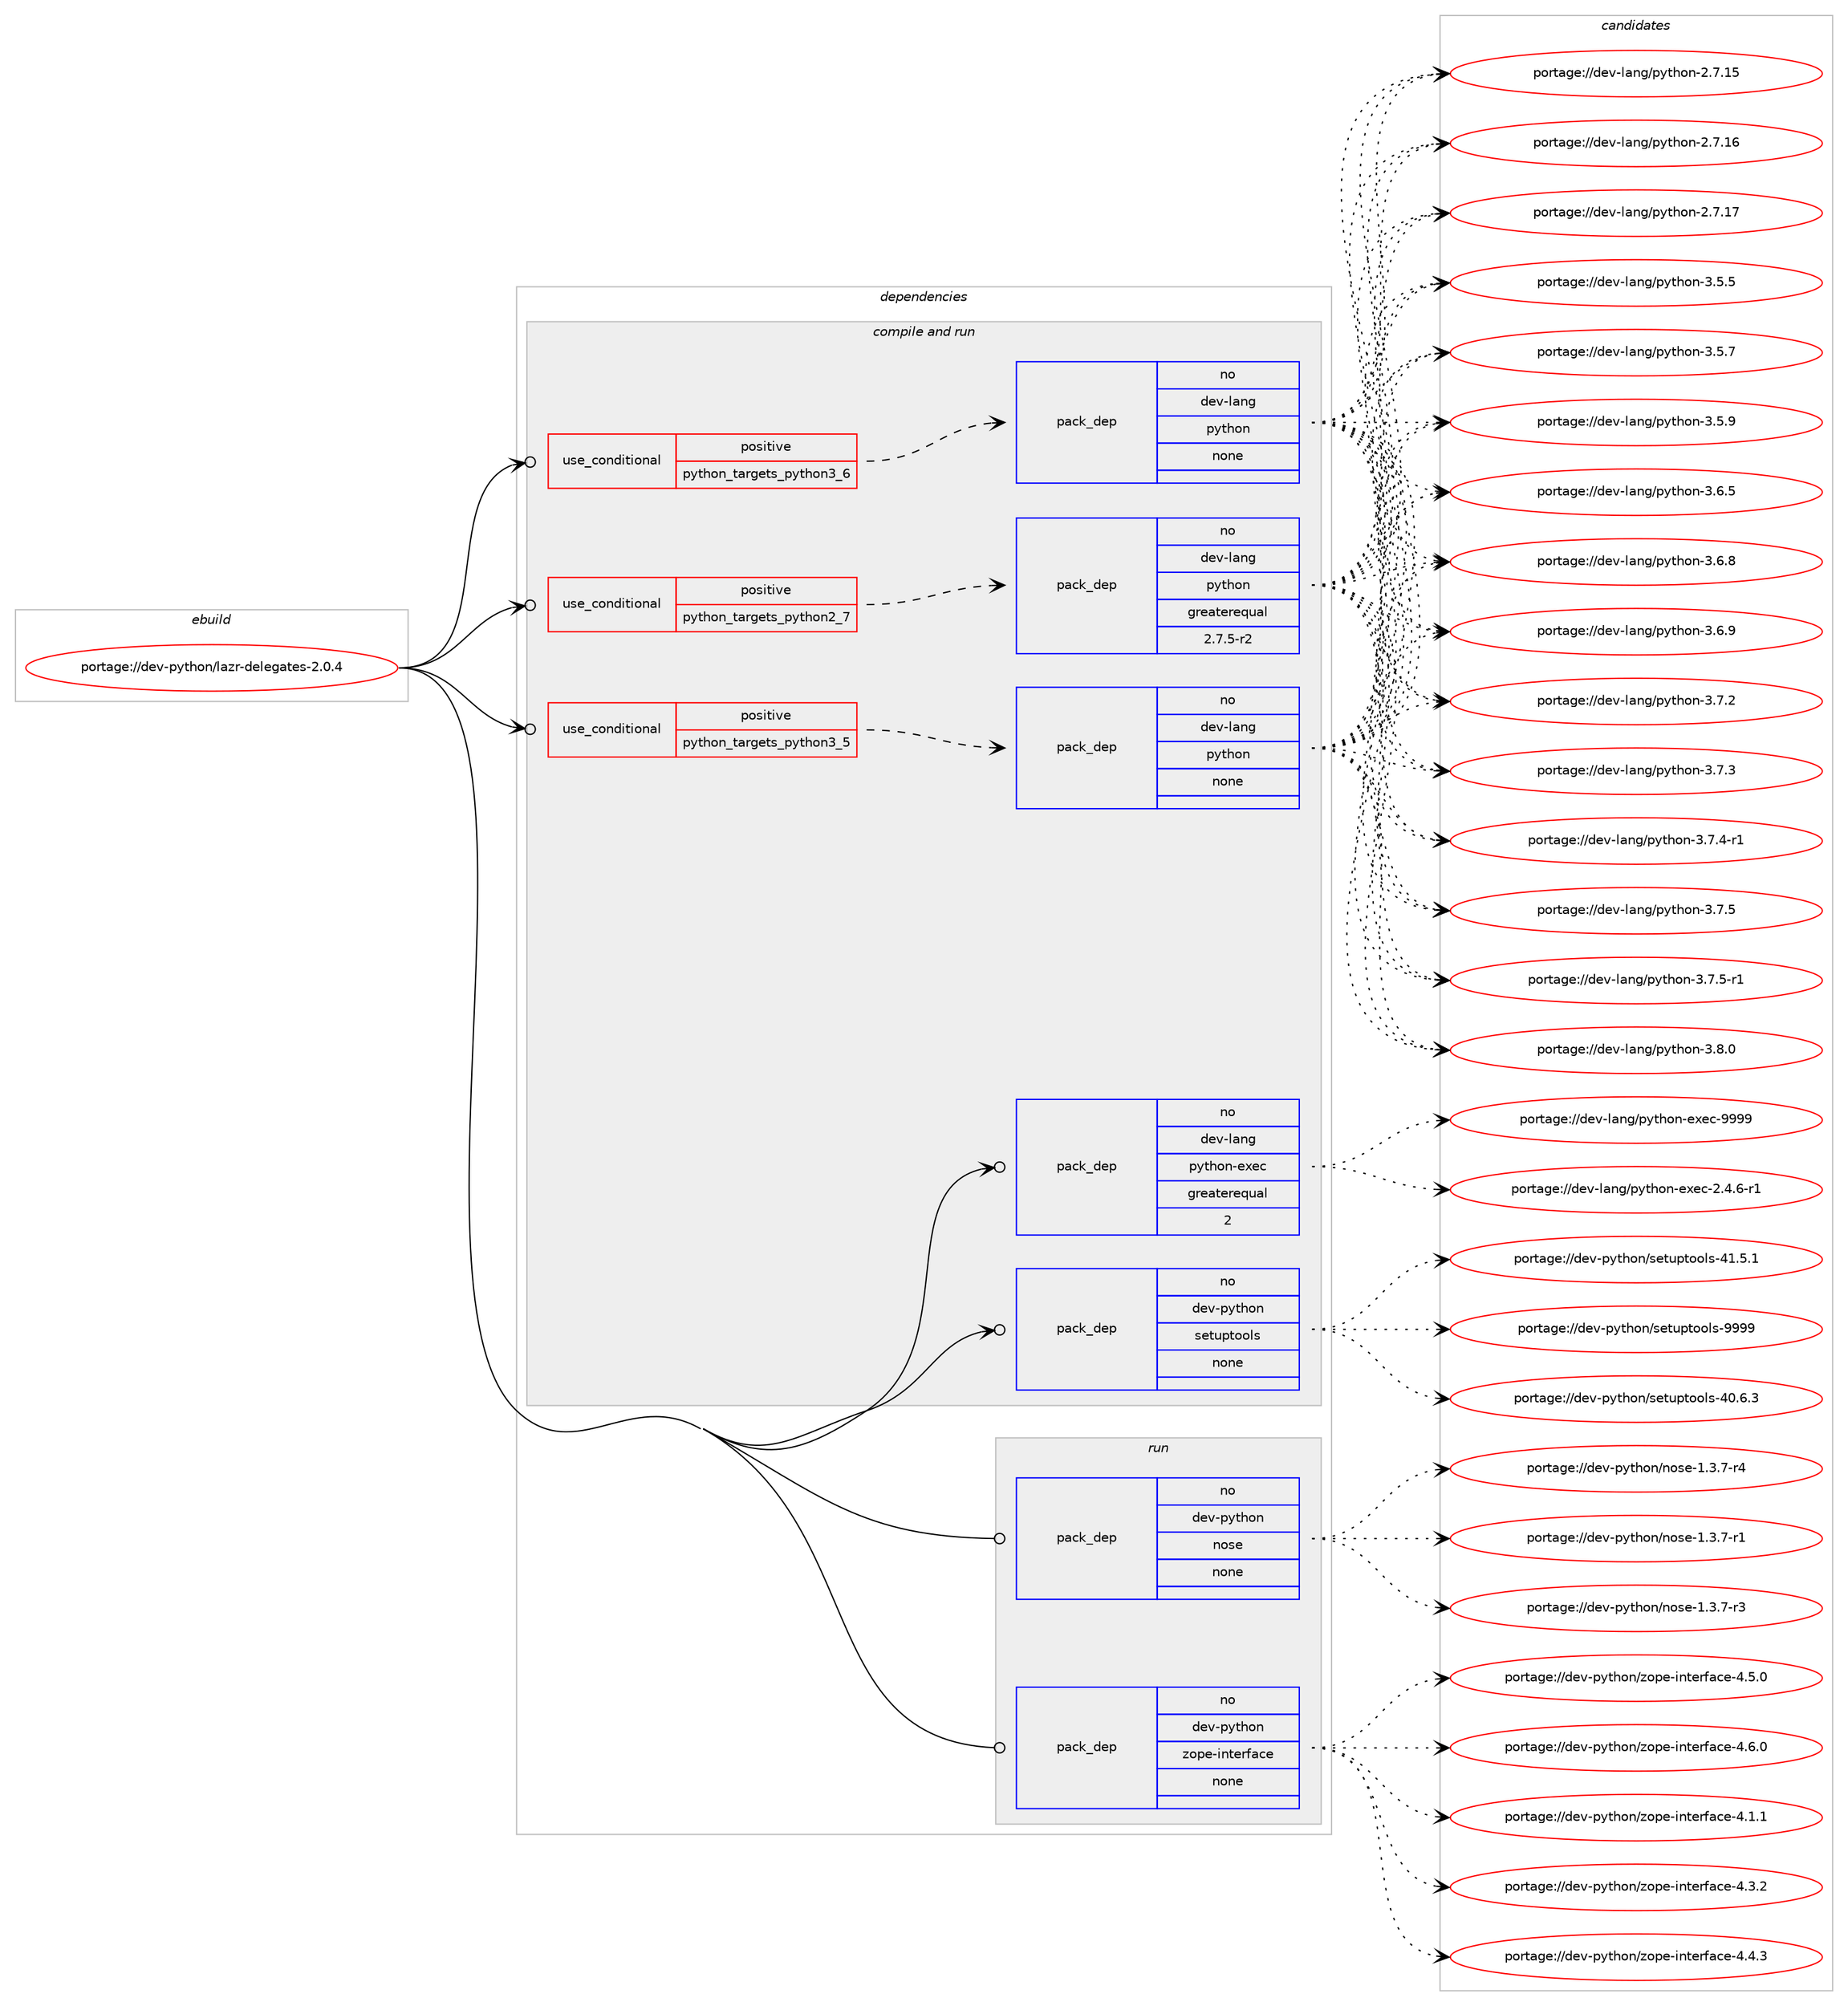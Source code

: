 digraph prolog {

# *************
# Graph options
# *************

newrank=true;
concentrate=true;
compound=true;
graph [rankdir=LR,fontname=Helvetica,fontsize=10,ranksep=1.5];#, ranksep=2.5, nodesep=0.2];
edge  [arrowhead=vee];
node  [fontname=Helvetica,fontsize=10];

# **********
# The ebuild
# **********

subgraph cluster_leftcol {
color=gray;
rank=same;
label=<<i>ebuild</i>>;
id [label="portage://dev-python/lazr-delegates-2.0.4", color=red, width=4, href="../dev-python/lazr-delegates-2.0.4.svg"];
}

# ****************
# The dependencies
# ****************

subgraph cluster_midcol {
color=gray;
label=<<i>dependencies</i>>;
subgraph cluster_compile {
fillcolor="#eeeeee";
style=filled;
label=<<i>compile</i>>;
}
subgraph cluster_compileandrun {
fillcolor="#eeeeee";
style=filled;
label=<<i>compile and run</i>>;
subgraph cond31107 {
dependency147438 [label=<<TABLE BORDER="0" CELLBORDER="1" CELLSPACING="0" CELLPADDING="4"><TR><TD ROWSPAN="3" CELLPADDING="10">use_conditional</TD></TR><TR><TD>positive</TD></TR><TR><TD>python_targets_python2_7</TD></TR></TABLE>>, shape=none, color=red];
subgraph pack113008 {
dependency147439 [label=<<TABLE BORDER="0" CELLBORDER="1" CELLSPACING="0" CELLPADDING="4" WIDTH="220"><TR><TD ROWSPAN="6" CELLPADDING="30">pack_dep</TD></TR><TR><TD WIDTH="110">no</TD></TR><TR><TD>dev-lang</TD></TR><TR><TD>python</TD></TR><TR><TD>greaterequal</TD></TR><TR><TD>2.7.5-r2</TD></TR></TABLE>>, shape=none, color=blue];
}
dependency147438:e -> dependency147439:w [weight=20,style="dashed",arrowhead="vee"];
}
id:e -> dependency147438:w [weight=20,style="solid",arrowhead="odotvee"];
subgraph cond31108 {
dependency147440 [label=<<TABLE BORDER="0" CELLBORDER="1" CELLSPACING="0" CELLPADDING="4"><TR><TD ROWSPAN="3" CELLPADDING="10">use_conditional</TD></TR><TR><TD>positive</TD></TR><TR><TD>python_targets_python3_5</TD></TR></TABLE>>, shape=none, color=red];
subgraph pack113009 {
dependency147441 [label=<<TABLE BORDER="0" CELLBORDER="1" CELLSPACING="0" CELLPADDING="4" WIDTH="220"><TR><TD ROWSPAN="6" CELLPADDING="30">pack_dep</TD></TR><TR><TD WIDTH="110">no</TD></TR><TR><TD>dev-lang</TD></TR><TR><TD>python</TD></TR><TR><TD>none</TD></TR><TR><TD></TD></TR></TABLE>>, shape=none, color=blue];
}
dependency147440:e -> dependency147441:w [weight=20,style="dashed",arrowhead="vee"];
}
id:e -> dependency147440:w [weight=20,style="solid",arrowhead="odotvee"];
subgraph cond31109 {
dependency147442 [label=<<TABLE BORDER="0" CELLBORDER="1" CELLSPACING="0" CELLPADDING="4"><TR><TD ROWSPAN="3" CELLPADDING="10">use_conditional</TD></TR><TR><TD>positive</TD></TR><TR><TD>python_targets_python3_6</TD></TR></TABLE>>, shape=none, color=red];
subgraph pack113010 {
dependency147443 [label=<<TABLE BORDER="0" CELLBORDER="1" CELLSPACING="0" CELLPADDING="4" WIDTH="220"><TR><TD ROWSPAN="6" CELLPADDING="30">pack_dep</TD></TR><TR><TD WIDTH="110">no</TD></TR><TR><TD>dev-lang</TD></TR><TR><TD>python</TD></TR><TR><TD>none</TD></TR><TR><TD></TD></TR></TABLE>>, shape=none, color=blue];
}
dependency147442:e -> dependency147443:w [weight=20,style="dashed",arrowhead="vee"];
}
id:e -> dependency147442:w [weight=20,style="solid",arrowhead="odotvee"];
subgraph pack113011 {
dependency147444 [label=<<TABLE BORDER="0" CELLBORDER="1" CELLSPACING="0" CELLPADDING="4" WIDTH="220"><TR><TD ROWSPAN="6" CELLPADDING="30">pack_dep</TD></TR><TR><TD WIDTH="110">no</TD></TR><TR><TD>dev-lang</TD></TR><TR><TD>python-exec</TD></TR><TR><TD>greaterequal</TD></TR><TR><TD>2</TD></TR></TABLE>>, shape=none, color=blue];
}
id:e -> dependency147444:w [weight=20,style="solid",arrowhead="odotvee"];
subgraph pack113012 {
dependency147445 [label=<<TABLE BORDER="0" CELLBORDER="1" CELLSPACING="0" CELLPADDING="4" WIDTH="220"><TR><TD ROWSPAN="6" CELLPADDING="30">pack_dep</TD></TR><TR><TD WIDTH="110">no</TD></TR><TR><TD>dev-python</TD></TR><TR><TD>setuptools</TD></TR><TR><TD>none</TD></TR><TR><TD></TD></TR></TABLE>>, shape=none, color=blue];
}
id:e -> dependency147445:w [weight=20,style="solid",arrowhead="odotvee"];
}
subgraph cluster_run {
fillcolor="#eeeeee";
style=filled;
label=<<i>run</i>>;
subgraph pack113013 {
dependency147446 [label=<<TABLE BORDER="0" CELLBORDER="1" CELLSPACING="0" CELLPADDING="4" WIDTH="220"><TR><TD ROWSPAN="6" CELLPADDING="30">pack_dep</TD></TR><TR><TD WIDTH="110">no</TD></TR><TR><TD>dev-python</TD></TR><TR><TD>nose</TD></TR><TR><TD>none</TD></TR><TR><TD></TD></TR></TABLE>>, shape=none, color=blue];
}
id:e -> dependency147446:w [weight=20,style="solid",arrowhead="odot"];
subgraph pack113014 {
dependency147447 [label=<<TABLE BORDER="0" CELLBORDER="1" CELLSPACING="0" CELLPADDING="4" WIDTH="220"><TR><TD ROWSPAN="6" CELLPADDING="30">pack_dep</TD></TR><TR><TD WIDTH="110">no</TD></TR><TR><TD>dev-python</TD></TR><TR><TD>zope-interface</TD></TR><TR><TD>none</TD></TR><TR><TD></TD></TR></TABLE>>, shape=none, color=blue];
}
id:e -> dependency147447:w [weight=20,style="solid",arrowhead="odot"];
}
}

# **************
# The candidates
# **************

subgraph cluster_choices {
rank=same;
color=gray;
label=<<i>candidates</i>>;

subgraph choice113008 {
color=black;
nodesep=1;
choiceportage10010111845108971101034711212111610411111045504655464953 [label="portage://dev-lang/python-2.7.15", color=red, width=4,href="../dev-lang/python-2.7.15.svg"];
choiceportage10010111845108971101034711212111610411111045504655464954 [label="portage://dev-lang/python-2.7.16", color=red, width=4,href="../dev-lang/python-2.7.16.svg"];
choiceportage10010111845108971101034711212111610411111045504655464955 [label="portage://dev-lang/python-2.7.17", color=red, width=4,href="../dev-lang/python-2.7.17.svg"];
choiceportage100101118451089711010347112121116104111110455146534653 [label="portage://dev-lang/python-3.5.5", color=red, width=4,href="../dev-lang/python-3.5.5.svg"];
choiceportage100101118451089711010347112121116104111110455146534655 [label="portage://dev-lang/python-3.5.7", color=red, width=4,href="../dev-lang/python-3.5.7.svg"];
choiceportage100101118451089711010347112121116104111110455146534657 [label="portage://dev-lang/python-3.5.9", color=red, width=4,href="../dev-lang/python-3.5.9.svg"];
choiceportage100101118451089711010347112121116104111110455146544653 [label="portage://dev-lang/python-3.6.5", color=red, width=4,href="../dev-lang/python-3.6.5.svg"];
choiceportage100101118451089711010347112121116104111110455146544656 [label="portage://dev-lang/python-3.6.8", color=red, width=4,href="../dev-lang/python-3.6.8.svg"];
choiceportage100101118451089711010347112121116104111110455146544657 [label="portage://dev-lang/python-3.6.9", color=red, width=4,href="../dev-lang/python-3.6.9.svg"];
choiceportage100101118451089711010347112121116104111110455146554650 [label="portage://dev-lang/python-3.7.2", color=red, width=4,href="../dev-lang/python-3.7.2.svg"];
choiceportage100101118451089711010347112121116104111110455146554651 [label="portage://dev-lang/python-3.7.3", color=red, width=4,href="../dev-lang/python-3.7.3.svg"];
choiceportage1001011184510897110103471121211161041111104551465546524511449 [label="portage://dev-lang/python-3.7.4-r1", color=red, width=4,href="../dev-lang/python-3.7.4-r1.svg"];
choiceportage100101118451089711010347112121116104111110455146554653 [label="portage://dev-lang/python-3.7.5", color=red, width=4,href="../dev-lang/python-3.7.5.svg"];
choiceportage1001011184510897110103471121211161041111104551465546534511449 [label="portage://dev-lang/python-3.7.5-r1", color=red, width=4,href="../dev-lang/python-3.7.5-r1.svg"];
choiceportage100101118451089711010347112121116104111110455146564648 [label="portage://dev-lang/python-3.8.0", color=red, width=4,href="../dev-lang/python-3.8.0.svg"];
dependency147439:e -> choiceportage10010111845108971101034711212111610411111045504655464953:w [style=dotted,weight="100"];
dependency147439:e -> choiceportage10010111845108971101034711212111610411111045504655464954:w [style=dotted,weight="100"];
dependency147439:e -> choiceportage10010111845108971101034711212111610411111045504655464955:w [style=dotted,weight="100"];
dependency147439:e -> choiceportage100101118451089711010347112121116104111110455146534653:w [style=dotted,weight="100"];
dependency147439:e -> choiceportage100101118451089711010347112121116104111110455146534655:w [style=dotted,weight="100"];
dependency147439:e -> choiceportage100101118451089711010347112121116104111110455146534657:w [style=dotted,weight="100"];
dependency147439:e -> choiceportage100101118451089711010347112121116104111110455146544653:w [style=dotted,weight="100"];
dependency147439:e -> choiceportage100101118451089711010347112121116104111110455146544656:w [style=dotted,weight="100"];
dependency147439:e -> choiceportage100101118451089711010347112121116104111110455146544657:w [style=dotted,weight="100"];
dependency147439:e -> choiceportage100101118451089711010347112121116104111110455146554650:w [style=dotted,weight="100"];
dependency147439:e -> choiceportage100101118451089711010347112121116104111110455146554651:w [style=dotted,weight="100"];
dependency147439:e -> choiceportage1001011184510897110103471121211161041111104551465546524511449:w [style=dotted,weight="100"];
dependency147439:e -> choiceportage100101118451089711010347112121116104111110455146554653:w [style=dotted,weight="100"];
dependency147439:e -> choiceportage1001011184510897110103471121211161041111104551465546534511449:w [style=dotted,weight="100"];
dependency147439:e -> choiceportage100101118451089711010347112121116104111110455146564648:w [style=dotted,weight="100"];
}
subgraph choice113009 {
color=black;
nodesep=1;
choiceportage10010111845108971101034711212111610411111045504655464953 [label="portage://dev-lang/python-2.7.15", color=red, width=4,href="../dev-lang/python-2.7.15.svg"];
choiceportage10010111845108971101034711212111610411111045504655464954 [label="portage://dev-lang/python-2.7.16", color=red, width=4,href="../dev-lang/python-2.7.16.svg"];
choiceportage10010111845108971101034711212111610411111045504655464955 [label="portage://dev-lang/python-2.7.17", color=red, width=4,href="../dev-lang/python-2.7.17.svg"];
choiceportage100101118451089711010347112121116104111110455146534653 [label="portage://dev-lang/python-3.5.5", color=red, width=4,href="../dev-lang/python-3.5.5.svg"];
choiceportage100101118451089711010347112121116104111110455146534655 [label="portage://dev-lang/python-3.5.7", color=red, width=4,href="../dev-lang/python-3.5.7.svg"];
choiceportage100101118451089711010347112121116104111110455146534657 [label="portage://dev-lang/python-3.5.9", color=red, width=4,href="../dev-lang/python-3.5.9.svg"];
choiceportage100101118451089711010347112121116104111110455146544653 [label="portage://dev-lang/python-3.6.5", color=red, width=4,href="../dev-lang/python-3.6.5.svg"];
choiceportage100101118451089711010347112121116104111110455146544656 [label="portage://dev-lang/python-3.6.8", color=red, width=4,href="../dev-lang/python-3.6.8.svg"];
choiceportage100101118451089711010347112121116104111110455146544657 [label="portage://dev-lang/python-3.6.9", color=red, width=4,href="../dev-lang/python-3.6.9.svg"];
choiceportage100101118451089711010347112121116104111110455146554650 [label="portage://dev-lang/python-3.7.2", color=red, width=4,href="../dev-lang/python-3.7.2.svg"];
choiceportage100101118451089711010347112121116104111110455146554651 [label="portage://dev-lang/python-3.7.3", color=red, width=4,href="../dev-lang/python-3.7.3.svg"];
choiceportage1001011184510897110103471121211161041111104551465546524511449 [label="portage://dev-lang/python-3.7.4-r1", color=red, width=4,href="../dev-lang/python-3.7.4-r1.svg"];
choiceportage100101118451089711010347112121116104111110455146554653 [label="portage://dev-lang/python-3.7.5", color=red, width=4,href="../dev-lang/python-3.7.5.svg"];
choiceportage1001011184510897110103471121211161041111104551465546534511449 [label="portage://dev-lang/python-3.7.5-r1", color=red, width=4,href="../dev-lang/python-3.7.5-r1.svg"];
choiceportage100101118451089711010347112121116104111110455146564648 [label="portage://dev-lang/python-3.8.0", color=red, width=4,href="../dev-lang/python-3.8.0.svg"];
dependency147441:e -> choiceportage10010111845108971101034711212111610411111045504655464953:w [style=dotted,weight="100"];
dependency147441:e -> choiceportage10010111845108971101034711212111610411111045504655464954:w [style=dotted,weight="100"];
dependency147441:e -> choiceportage10010111845108971101034711212111610411111045504655464955:w [style=dotted,weight="100"];
dependency147441:e -> choiceportage100101118451089711010347112121116104111110455146534653:w [style=dotted,weight="100"];
dependency147441:e -> choiceportage100101118451089711010347112121116104111110455146534655:w [style=dotted,weight="100"];
dependency147441:e -> choiceportage100101118451089711010347112121116104111110455146534657:w [style=dotted,weight="100"];
dependency147441:e -> choiceportage100101118451089711010347112121116104111110455146544653:w [style=dotted,weight="100"];
dependency147441:e -> choiceportage100101118451089711010347112121116104111110455146544656:w [style=dotted,weight="100"];
dependency147441:e -> choiceportage100101118451089711010347112121116104111110455146544657:w [style=dotted,weight="100"];
dependency147441:e -> choiceportage100101118451089711010347112121116104111110455146554650:w [style=dotted,weight="100"];
dependency147441:e -> choiceportage100101118451089711010347112121116104111110455146554651:w [style=dotted,weight="100"];
dependency147441:e -> choiceportage1001011184510897110103471121211161041111104551465546524511449:w [style=dotted,weight="100"];
dependency147441:e -> choiceportage100101118451089711010347112121116104111110455146554653:w [style=dotted,weight="100"];
dependency147441:e -> choiceportage1001011184510897110103471121211161041111104551465546534511449:w [style=dotted,weight="100"];
dependency147441:e -> choiceportage100101118451089711010347112121116104111110455146564648:w [style=dotted,weight="100"];
}
subgraph choice113010 {
color=black;
nodesep=1;
choiceportage10010111845108971101034711212111610411111045504655464953 [label="portage://dev-lang/python-2.7.15", color=red, width=4,href="../dev-lang/python-2.7.15.svg"];
choiceportage10010111845108971101034711212111610411111045504655464954 [label="portage://dev-lang/python-2.7.16", color=red, width=4,href="../dev-lang/python-2.7.16.svg"];
choiceportage10010111845108971101034711212111610411111045504655464955 [label="portage://dev-lang/python-2.7.17", color=red, width=4,href="../dev-lang/python-2.7.17.svg"];
choiceportage100101118451089711010347112121116104111110455146534653 [label="portage://dev-lang/python-3.5.5", color=red, width=4,href="../dev-lang/python-3.5.5.svg"];
choiceportage100101118451089711010347112121116104111110455146534655 [label="portage://dev-lang/python-3.5.7", color=red, width=4,href="../dev-lang/python-3.5.7.svg"];
choiceportage100101118451089711010347112121116104111110455146534657 [label="portage://dev-lang/python-3.5.9", color=red, width=4,href="../dev-lang/python-3.5.9.svg"];
choiceportage100101118451089711010347112121116104111110455146544653 [label="portage://dev-lang/python-3.6.5", color=red, width=4,href="../dev-lang/python-3.6.5.svg"];
choiceportage100101118451089711010347112121116104111110455146544656 [label="portage://dev-lang/python-3.6.8", color=red, width=4,href="../dev-lang/python-3.6.8.svg"];
choiceportage100101118451089711010347112121116104111110455146544657 [label="portage://dev-lang/python-3.6.9", color=red, width=4,href="../dev-lang/python-3.6.9.svg"];
choiceportage100101118451089711010347112121116104111110455146554650 [label="portage://dev-lang/python-3.7.2", color=red, width=4,href="../dev-lang/python-3.7.2.svg"];
choiceportage100101118451089711010347112121116104111110455146554651 [label="portage://dev-lang/python-3.7.3", color=red, width=4,href="../dev-lang/python-3.7.3.svg"];
choiceportage1001011184510897110103471121211161041111104551465546524511449 [label="portage://dev-lang/python-3.7.4-r1", color=red, width=4,href="../dev-lang/python-3.7.4-r1.svg"];
choiceportage100101118451089711010347112121116104111110455146554653 [label="portage://dev-lang/python-3.7.5", color=red, width=4,href="../dev-lang/python-3.7.5.svg"];
choiceportage1001011184510897110103471121211161041111104551465546534511449 [label="portage://dev-lang/python-3.7.5-r1", color=red, width=4,href="../dev-lang/python-3.7.5-r1.svg"];
choiceportage100101118451089711010347112121116104111110455146564648 [label="portage://dev-lang/python-3.8.0", color=red, width=4,href="../dev-lang/python-3.8.0.svg"];
dependency147443:e -> choiceportage10010111845108971101034711212111610411111045504655464953:w [style=dotted,weight="100"];
dependency147443:e -> choiceportage10010111845108971101034711212111610411111045504655464954:w [style=dotted,weight="100"];
dependency147443:e -> choiceportage10010111845108971101034711212111610411111045504655464955:w [style=dotted,weight="100"];
dependency147443:e -> choiceportage100101118451089711010347112121116104111110455146534653:w [style=dotted,weight="100"];
dependency147443:e -> choiceportage100101118451089711010347112121116104111110455146534655:w [style=dotted,weight="100"];
dependency147443:e -> choiceportage100101118451089711010347112121116104111110455146534657:w [style=dotted,weight="100"];
dependency147443:e -> choiceportage100101118451089711010347112121116104111110455146544653:w [style=dotted,weight="100"];
dependency147443:e -> choiceportage100101118451089711010347112121116104111110455146544656:w [style=dotted,weight="100"];
dependency147443:e -> choiceportage100101118451089711010347112121116104111110455146544657:w [style=dotted,weight="100"];
dependency147443:e -> choiceportage100101118451089711010347112121116104111110455146554650:w [style=dotted,weight="100"];
dependency147443:e -> choiceportage100101118451089711010347112121116104111110455146554651:w [style=dotted,weight="100"];
dependency147443:e -> choiceportage1001011184510897110103471121211161041111104551465546524511449:w [style=dotted,weight="100"];
dependency147443:e -> choiceportage100101118451089711010347112121116104111110455146554653:w [style=dotted,weight="100"];
dependency147443:e -> choiceportage1001011184510897110103471121211161041111104551465546534511449:w [style=dotted,weight="100"];
dependency147443:e -> choiceportage100101118451089711010347112121116104111110455146564648:w [style=dotted,weight="100"];
}
subgraph choice113011 {
color=black;
nodesep=1;
choiceportage10010111845108971101034711212111610411111045101120101994550465246544511449 [label="portage://dev-lang/python-exec-2.4.6-r1", color=red, width=4,href="../dev-lang/python-exec-2.4.6-r1.svg"];
choiceportage10010111845108971101034711212111610411111045101120101994557575757 [label="portage://dev-lang/python-exec-9999", color=red, width=4,href="../dev-lang/python-exec-9999.svg"];
dependency147444:e -> choiceportage10010111845108971101034711212111610411111045101120101994550465246544511449:w [style=dotted,weight="100"];
dependency147444:e -> choiceportage10010111845108971101034711212111610411111045101120101994557575757:w [style=dotted,weight="100"];
}
subgraph choice113012 {
color=black;
nodesep=1;
choiceportage100101118451121211161041111104711510111611711211611111110811545524846544651 [label="portage://dev-python/setuptools-40.6.3", color=red, width=4,href="../dev-python/setuptools-40.6.3.svg"];
choiceportage100101118451121211161041111104711510111611711211611111110811545524946534649 [label="portage://dev-python/setuptools-41.5.1", color=red, width=4,href="../dev-python/setuptools-41.5.1.svg"];
choiceportage10010111845112121116104111110471151011161171121161111111081154557575757 [label="portage://dev-python/setuptools-9999", color=red, width=4,href="../dev-python/setuptools-9999.svg"];
dependency147445:e -> choiceportage100101118451121211161041111104711510111611711211611111110811545524846544651:w [style=dotted,weight="100"];
dependency147445:e -> choiceportage100101118451121211161041111104711510111611711211611111110811545524946534649:w [style=dotted,weight="100"];
dependency147445:e -> choiceportage10010111845112121116104111110471151011161171121161111111081154557575757:w [style=dotted,weight="100"];
}
subgraph choice113013 {
color=black;
nodesep=1;
choiceportage10010111845112121116104111110471101111151014549465146554511449 [label="portage://dev-python/nose-1.3.7-r1", color=red, width=4,href="../dev-python/nose-1.3.7-r1.svg"];
choiceportage10010111845112121116104111110471101111151014549465146554511451 [label="portage://dev-python/nose-1.3.7-r3", color=red, width=4,href="../dev-python/nose-1.3.7-r3.svg"];
choiceportage10010111845112121116104111110471101111151014549465146554511452 [label="portage://dev-python/nose-1.3.7-r4", color=red, width=4,href="../dev-python/nose-1.3.7-r4.svg"];
dependency147446:e -> choiceportage10010111845112121116104111110471101111151014549465146554511449:w [style=dotted,weight="100"];
dependency147446:e -> choiceportage10010111845112121116104111110471101111151014549465146554511451:w [style=dotted,weight="100"];
dependency147446:e -> choiceportage10010111845112121116104111110471101111151014549465146554511452:w [style=dotted,weight="100"];
}
subgraph choice113014 {
color=black;
nodesep=1;
choiceportage1001011184511212111610411111047122111112101451051101161011141029799101455246494649 [label="portage://dev-python/zope-interface-4.1.1", color=red, width=4,href="../dev-python/zope-interface-4.1.1.svg"];
choiceportage1001011184511212111610411111047122111112101451051101161011141029799101455246514650 [label="portage://dev-python/zope-interface-4.3.2", color=red, width=4,href="../dev-python/zope-interface-4.3.2.svg"];
choiceportage1001011184511212111610411111047122111112101451051101161011141029799101455246524651 [label="portage://dev-python/zope-interface-4.4.3", color=red, width=4,href="../dev-python/zope-interface-4.4.3.svg"];
choiceportage1001011184511212111610411111047122111112101451051101161011141029799101455246534648 [label="portage://dev-python/zope-interface-4.5.0", color=red, width=4,href="../dev-python/zope-interface-4.5.0.svg"];
choiceportage1001011184511212111610411111047122111112101451051101161011141029799101455246544648 [label="portage://dev-python/zope-interface-4.6.0", color=red, width=4,href="../dev-python/zope-interface-4.6.0.svg"];
dependency147447:e -> choiceportage1001011184511212111610411111047122111112101451051101161011141029799101455246494649:w [style=dotted,weight="100"];
dependency147447:e -> choiceportage1001011184511212111610411111047122111112101451051101161011141029799101455246514650:w [style=dotted,weight="100"];
dependency147447:e -> choiceportage1001011184511212111610411111047122111112101451051101161011141029799101455246524651:w [style=dotted,weight="100"];
dependency147447:e -> choiceportage1001011184511212111610411111047122111112101451051101161011141029799101455246534648:w [style=dotted,weight="100"];
dependency147447:e -> choiceportage1001011184511212111610411111047122111112101451051101161011141029799101455246544648:w [style=dotted,weight="100"];
}
}

}
